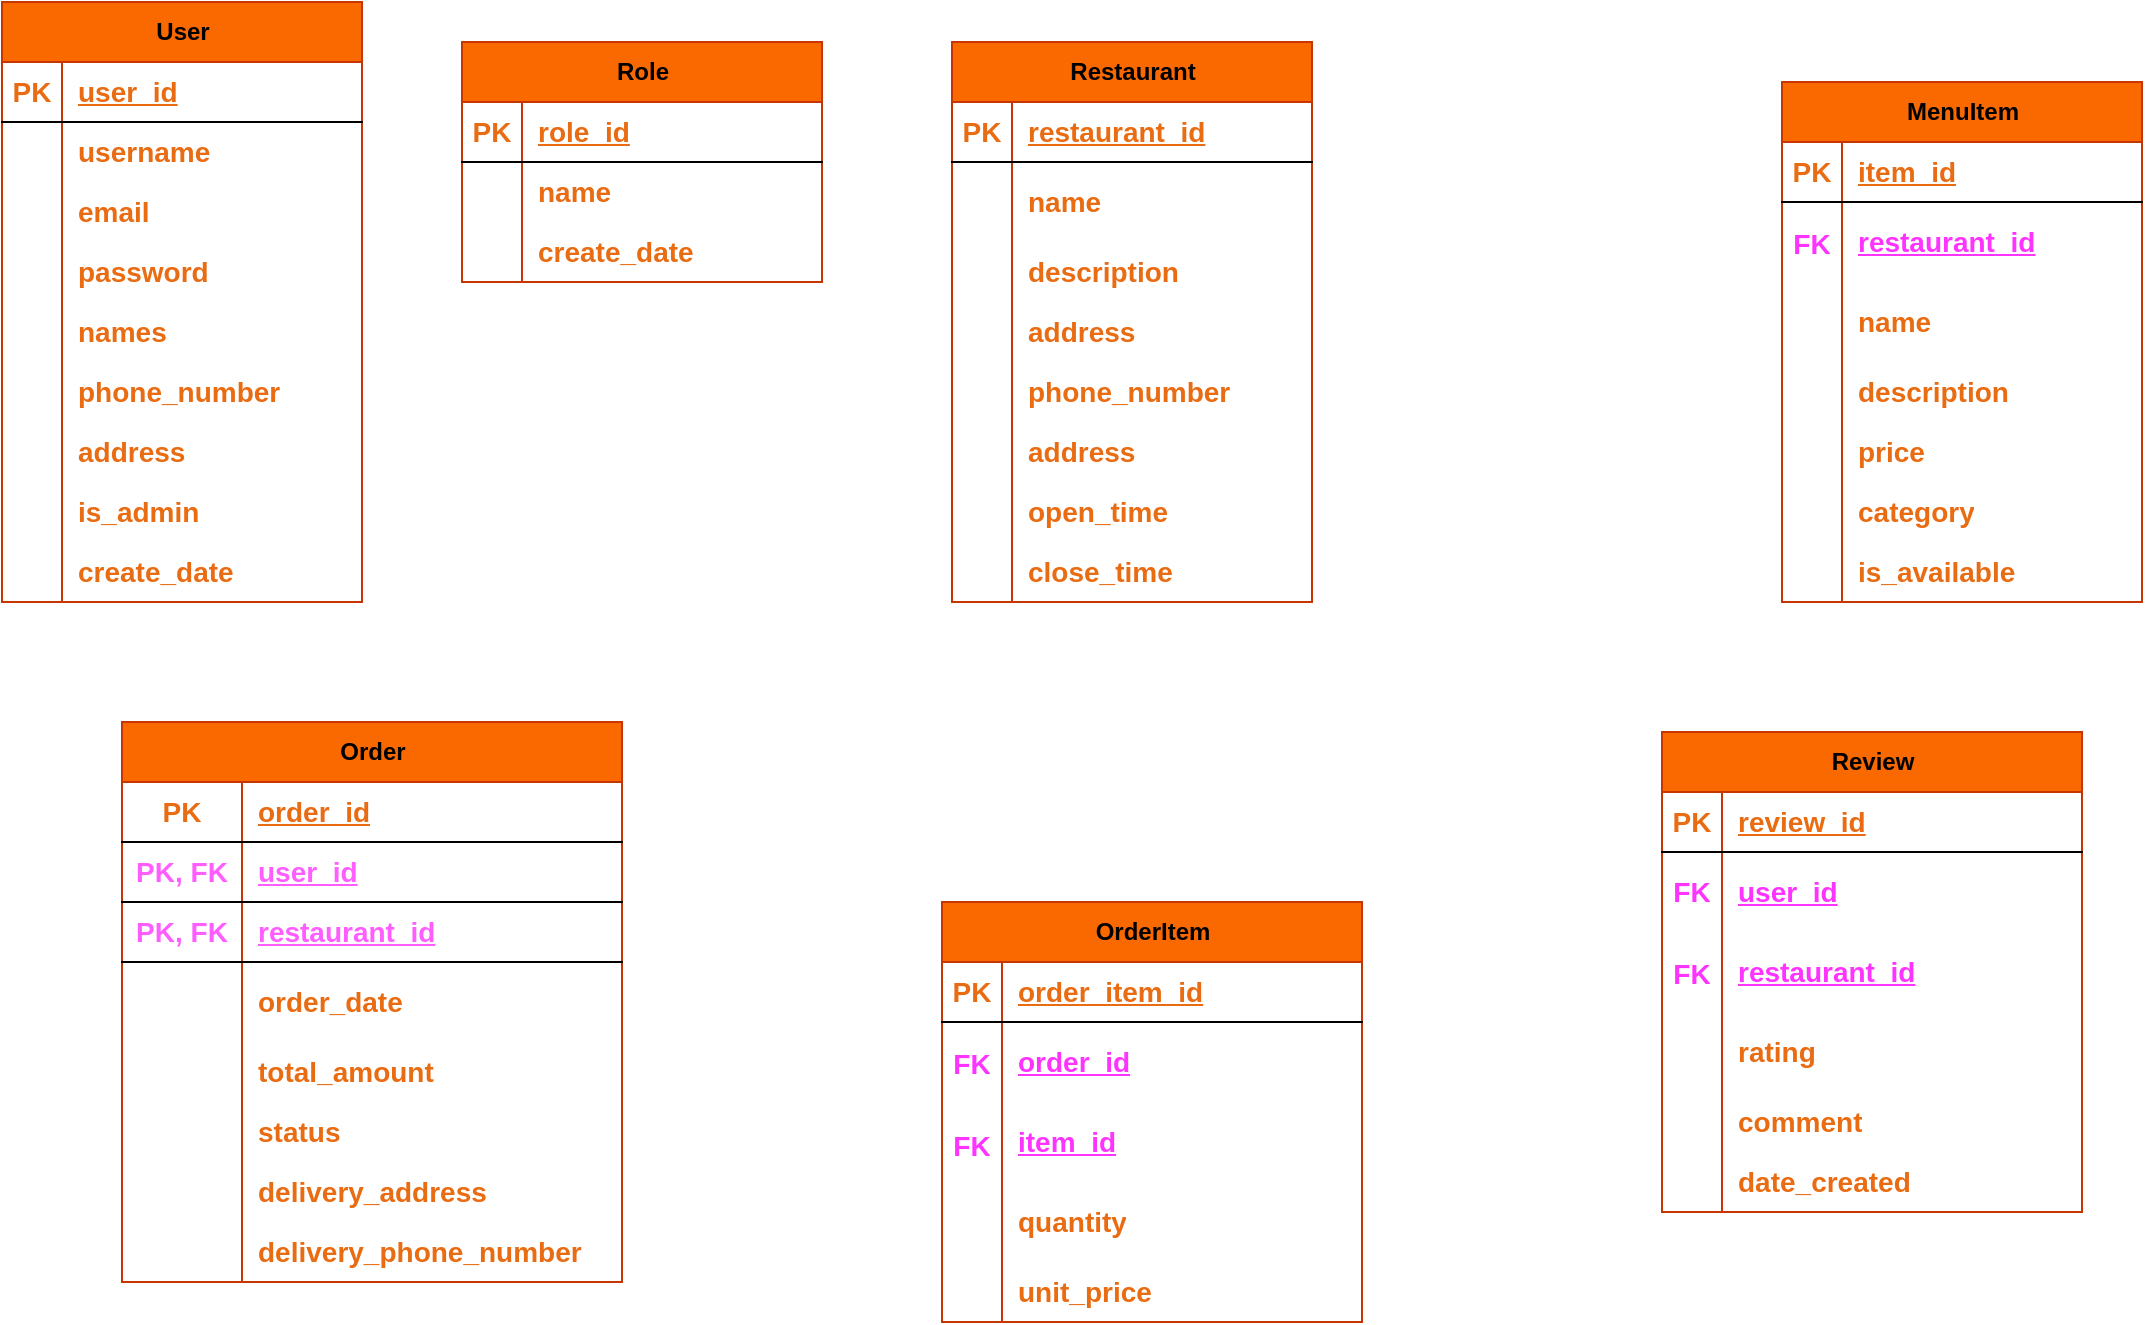 <mxfile version="24.2.3" type="github">
  <diagram name="Page-1" id="444TVeX7aOI_vazG1xCr">
    <mxGraphModel dx="1195" dy="615" grid="1" gridSize="10" guides="1" tooltips="1" connect="1" arrows="1" fold="1" page="1" pageScale="1" pageWidth="1169" pageHeight="827" math="0" shadow="0">
      <root>
        <mxCell id="0" />
        <mxCell id="1" parent="0" />
        <mxCell id="iY4X06cy9i-8JK4xwZam-1" value="User" style="shape=table;startSize=30;container=1;collapsible=1;childLayout=tableLayout;fixedRows=1;rowLines=0;fontStyle=1;align=center;resizeLast=1;html=1;fillColor=#fa6800;strokeColor=#C73500;fontColor=#000000;" vertex="1" parent="1">
          <mxGeometry x="10" y="30" width="180" height="300" as="geometry">
            <mxRectangle x="70" y="90" width="70" height="30" as="alternateBounds" />
          </mxGeometry>
        </mxCell>
        <mxCell id="iY4X06cy9i-8JK4xwZam-2" value="" style="shape=tableRow;horizontal=0;startSize=0;swimlaneHead=0;swimlaneBody=0;fillColor=none;collapsible=0;dropTarget=0;points=[[0,0.5],[1,0.5]];portConstraint=eastwest;top=0;left=0;right=0;bottom=1;" vertex="1" parent="iY4X06cy9i-8JK4xwZam-1">
          <mxGeometry y="30" width="180" height="30" as="geometry" />
        </mxCell>
        <mxCell id="iY4X06cy9i-8JK4xwZam-3" value="PK" style="shape=partialRectangle;connectable=0;fillColor=none;top=0;left=0;bottom=0;right=0;fontStyle=1;overflow=hidden;whiteSpace=wrap;html=1;fontColor=#e96b12;fontSize=14;" vertex="1" parent="iY4X06cy9i-8JK4xwZam-2">
          <mxGeometry width="30" height="30" as="geometry">
            <mxRectangle width="30" height="30" as="alternateBounds" />
          </mxGeometry>
        </mxCell>
        <mxCell id="iY4X06cy9i-8JK4xwZam-4" value="user_id" style="shape=partialRectangle;connectable=0;fillColor=none;top=0;left=0;bottom=0;right=0;align=left;spacingLeft=6;fontStyle=5;overflow=hidden;whiteSpace=wrap;html=1;fontColor=#e96b12;fontSize=14;" vertex="1" parent="iY4X06cy9i-8JK4xwZam-2">
          <mxGeometry x="30" width="150" height="30" as="geometry">
            <mxRectangle width="150" height="30" as="alternateBounds" />
          </mxGeometry>
        </mxCell>
        <mxCell id="iY4X06cy9i-8JK4xwZam-5" value="" style="shape=tableRow;horizontal=0;startSize=0;swimlaneHead=0;swimlaneBody=0;fillColor=none;collapsible=0;dropTarget=0;points=[[0,0.5],[1,0.5]];portConstraint=eastwest;top=0;left=0;right=0;bottom=0;" vertex="1" parent="iY4X06cy9i-8JK4xwZam-1">
          <mxGeometry y="60" width="180" height="30" as="geometry" />
        </mxCell>
        <mxCell id="iY4X06cy9i-8JK4xwZam-6" value="" style="shape=partialRectangle;connectable=0;fillColor=none;top=0;left=0;bottom=0;right=0;editable=1;overflow=hidden;whiteSpace=wrap;html=1;" vertex="1" parent="iY4X06cy9i-8JK4xwZam-5">
          <mxGeometry width="30" height="30" as="geometry">
            <mxRectangle width="30" height="30" as="alternateBounds" />
          </mxGeometry>
        </mxCell>
        <mxCell id="iY4X06cy9i-8JK4xwZam-7" value="username" style="shape=partialRectangle;connectable=0;fillColor=none;top=0;left=0;bottom=0;right=0;align=left;spacingLeft=6;overflow=hidden;whiteSpace=wrap;html=1;fontStyle=1;fontColor=#e96b12;fontSize=14;" vertex="1" parent="iY4X06cy9i-8JK4xwZam-5">
          <mxGeometry x="30" width="150" height="30" as="geometry">
            <mxRectangle width="150" height="30" as="alternateBounds" />
          </mxGeometry>
        </mxCell>
        <mxCell id="iY4X06cy9i-8JK4xwZam-8" value="" style="shape=tableRow;horizontal=0;startSize=0;swimlaneHead=0;swimlaneBody=0;fillColor=none;collapsible=0;dropTarget=0;points=[[0,0.5],[1,0.5]];portConstraint=eastwest;top=0;left=0;right=0;bottom=0;" vertex="1" parent="iY4X06cy9i-8JK4xwZam-1">
          <mxGeometry y="90" width="180" height="30" as="geometry" />
        </mxCell>
        <mxCell id="iY4X06cy9i-8JK4xwZam-9" value="" style="shape=partialRectangle;connectable=0;fillColor=none;top=0;left=0;bottom=0;right=0;editable=1;overflow=hidden;whiteSpace=wrap;html=1;" vertex="1" parent="iY4X06cy9i-8JK4xwZam-8">
          <mxGeometry width="30" height="30" as="geometry">
            <mxRectangle width="30" height="30" as="alternateBounds" />
          </mxGeometry>
        </mxCell>
        <mxCell id="iY4X06cy9i-8JK4xwZam-10" value="email" style="shape=partialRectangle;connectable=0;fillColor=none;top=0;left=0;bottom=0;right=0;align=left;spacingLeft=6;overflow=hidden;whiteSpace=wrap;html=1;fontStyle=1;fontColor=#e96b12;fontSize=14;" vertex="1" parent="iY4X06cy9i-8JK4xwZam-8">
          <mxGeometry x="30" width="150" height="30" as="geometry">
            <mxRectangle width="150" height="30" as="alternateBounds" />
          </mxGeometry>
        </mxCell>
        <mxCell id="iY4X06cy9i-8JK4xwZam-14" value="" style="shape=tableRow;horizontal=0;startSize=0;swimlaneHead=0;swimlaneBody=0;fillColor=none;collapsible=0;dropTarget=0;points=[[0,0.5],[1,0.5]];portConstraint=eastwest;top=0;left=0;right=0;bottom=0;" vertex="1" parent="iY4X06cy9i-8JK4xwZam-1">
          <mxGeometry y="120" width="180" height="30" as="geometry" />
        </mxCell>
        <mxCell id="iY4X06cy9i-8JK4xwZam-15" value="" style="shape=partialRectangle;connectable=0;fillColor=none;top=0;left=0;bottom=0;right=0;editable=1;overflow=hidden;whiteSpace=wrap;html=1;" vertex="1" parent="iY4X06cy9i-8JK4xwZam-14">
          <mxGeometry width="30" height="30" as="geometry">
            <mxRectangle width="30" height="30" as="alternateBounds" />
          </mxGeometry>
        </mxCell>
        <mxCell id="iY4X06cy9i-8JK4xwZam-16" value="password" style="shape=partialRectangle;connectable=0;fillColor=none;top=0;left=0;bottom=0;right=0;align=left;spacingLeft=6;overflow=hidden;whiteSpace=wrap;html=1;fontStyle=1;fontColor=#e96b12;fontSize=14;" vertex="1" parent="iY4X06cy9i-8JK4xwZam-14">
          <mxGeometry x="30" width="150" height="30" as="geometry">
            <mxRectangle width="150" height="30" as="alternateBounds" />
          </mxGeometry>
        </mxCell>
        <mxCell id="iY4X06cy9i-8JK4xwZam-17" value="" style="shape=tableRow;horizontal=0;startSize=0;swimlaneHead=0;swimlaneBody=0;fillColor=none;collapsible=0;dropTarget=0;points=[[0,0.5],[1,0.5]];portConstraint=eastwest;top=0;left=0;right=0;bottom=0;" vertex="1" parent="iY4X06cy9i-8JK4xwZam-1">
          <mxGeometry y="150" width="180" height="30" as="geometry" />
        </mxCell>
        <mxCell id="iY4X06cy9i-8JK4xwZam-18" value="" style="shape=partialRectangle;connectable=0;fillColor=none;top=0;left=0;bottom=0;right=0;editable=1;overflow=hidden;whiteSpace=wrap;html=1;" vertex="1" parent="iY4X06cy9i-8JK4xwZam-17">
          <mxGeometry width="30" height="30" as="geometry">
            <mxRectangle width="30" height="30" as="alternateBounds" />
          </mxGeometry>
        </mxCell>
        <mxCell id="iY4X06cy9i-8JK4xwZam-19" value="names" style="shape=partialRectangle;connectable=0;fillColor=none;top=0;left=0;bottom=0;right=0;align=left;spacingLeft=6;overflow=hidden;whiteSpace=wrap;html=1;fontStyle=1;fontColor=#e96b12;fontSize=14;" vertex="1" parent="iY4X06cy9i-8JK4xwZam-17">
          <mxGeometry x="30" width="150" height="30" as="geometry">
            <mxRectangle width="150" height="30" as="alternateBounds" />
          </mxGeometry>
        </mxCell>
        <mxCell id="iY4X06cy9i-8JK4xwZam-20" value="" style="shape=tableRow;horizontal=0;startSize=0;swimlaneHead=0;swimlaneBody=0;fillColor=none;collapsible=0;dropTarget=0;points=[[0,0.5],[1,0.5]];portConstraint=eastwest;top=0;left=0;right=0;bottom=0;" vertex="1" parent="iY4X06cy9i-8JK4xwZam-1">
          <mxGeometry y="180" width="180" height="30" as="geometry" />
        </mxCell>
        <mxCell id="iY4X06cy9i-8JK4xwZam-21" value="" style="shape=partialRectangle;connectable=0;fillColor=none;top=0;left=0;bottom=0;right=0;editable=1;overflow=hidden;whiteSpace=wrap;html=1;" vertex="1" parent="iY4X06cy9i-8JK4xwZam-20">
          <mxGeometry width="30" height="30" as="geometry">
            <mxRectangle width="30" height="30" as="alternateBounds" />
          </mxGeometry>
        </mxCell>
        <mxCell id="iY4X06cy9i-8JK4xwZam-22" value="phone_number" style="shape=partialRectangle;connectable=0;fillColor=none;top=0;left=0;bottom=0;right=0;align=left;spacingLeft=6;overflow=hidden;whiteSpace=wrap;html=1;fontStyle=1;fontColor=#e96b12;fontSize=14;" vertex="1" parent="iY4X06cy9i-8JK4xwZam-20">
          <mxGeometry x="30" width="150" height="30" as="geometry">
            <mxRectangle width="150" height="30" as="alternateBounds" />
          </mxGeometry>
        </mxCell>
        <mxCell id="iY4X06cy9i-8JK4xwZam-11" value="" style="shape=tableRow;horizontal=0;startSize=0;swimlaneHead=0;swimlaneBody=0;fillColor=none;collapsible=0;dropTarget=0;points=[[0,0.5],[1,0.5]];portConstraint=eastwest;top=0;left=0;right=0;bottom=0;" vertex="1" parent="iY4X06cy9i-8JK4xwZam-1">
          <mxGeometry y="210" width="180" height="30" as="geometry" />
        </mxCell>
        <mxCell id="iY4X06cy9i-8JK4xwZam-12" value="" style="shape=partialRectangle;connectable=0;fillColor=none;top=0;left=0;bottom=0;right=0;editable=1;overflow=hidden;whiteSpace=wrap;html=1;" vertex="1" parent="iY4X06cy9i-8JK4xwZam-11">
          <mxGeometry width="30" height="30" as="geometry">
            <mxRectangle width="30" height="30" as="alternateBounds" />
          </mxGeometry>
        </mxCell>
        <mxCell id="iY4X06cy9i-8JK4xwZam-13" value="address" style="shape=partialRectangle;connectable=0;fillColor=none;top=0;left=0;bottom=0;right=0;align=left;spacingLeft=6;overflow=hidden;whiteSpace=wrap;html=1;fontStyle=1;fontColor=#e96b12;fontSize=14;" vertex="1" parent="iY4X06cy9i-8JK4xwZam-11">
          <mxGeometry x="30" width="150" height="30" as="geometry">
            <mxRectangle width="150" height="30" as="alternateBounds" />
          </mxGeometry>
        </mxCell>
        <mxCell id="iY4X06cy9i-8JK4xwZam-23" value="" style="shape=tableRow;horizontal=0;startSize=0;swimlaneHead=0;swimlaneBody=0;fillColor=none;collapsible=0;dropTarget=0;points=[[0,0.5],[1,0.5]];portConstraint=eastwest;top=0;left=0;right=0;bottom=0;" vertex="1" parent="iY4X06cy9i-8JK4xwZam-1">
          <mxGeometry y="240" width="180" height="30" as="geometry" />
        </mxCell>
        <mxCell id="iY4X06cy9i-8JK4xwZam-24" value="" style="shape=partialRectangle;connectable=0;fillColor=none;top=0;left=0;bottom=0;right=0;editable=1;overflow=hidden;whiteSpace=wrap;html=1;" vertex="1" parent="iY4X06cy9i-8JK4xwZam-23">
          <mxGeometry width="30" height="30" as="geometry">
            <mxRectangle width="30" height="30" as="alternateBounds" />
          </mxGeometry>
        </mxCell>
        <mxCell id="iY4X06cy9i-8JK4xwZam-25" value="is_admin" style="shape=partialRectangle;connectable=0;fillColor=none;top=0;left=0;bottom=0;right=0;align=left;spacingLeft=6;overflow=hidden;whiteSpace=wrap;html=1;fontStyle=1;fontColor=#e96b12;fontSize=14;" vertex="1" parent="iY4X06cy9i-8JK4xwZam-23">
          <mxGeometry x="30" width="150" height="30" as="geometry">
            <mxRectangle width="150" height="30" as="alternateBounds" />
          </mxGeometry>
        </mxCell>
        <mxCell id="iY4X06cy9i-8JK4xwZam-191" value="" style="shape=tableRow;horizontal=0;startSize=0;swimlaneHead=0;swimlaneBody=0;fillColor=none;collapsible=0;dropTarget=0;points=[[0,0.5],[1,0.5]];portConstraint=eastwest;top=0;left=0;right=0;bottom=0;" vertex="1" parent="iY4X06cy9i-8JK4xwZam-1">
          <mxGeometry y="270" width="180" height="30" as="geometry" />
        </mxCell>
        <mxCell id="iY4X06cy9i-8JK4xwZam-192" value="" style="shape=partialRectangle;connectable=0;fillColor=none;top=0;left=0;bottom=0;right=0;editable=1;overflow=hidden;whiteSpace=wrap;html=1;" vertex="1" parent="iY4X06cy9i-8JK4xwZam-191">
          <mxGeometry width="30" height="30" as="geometry">
            <mxRectangle width="30" height="30" as="alternateBounds" />
          </mxGeometry>
        </mxCell>
        <mxCell id="iY4X06cy9i-8JK4xwZam-193" value="create_date" style="shape=partialRectangle;connectable=0;fillColor=none;top=0;left=0;bottom=0;right=0;align=left;spacingLeft=6;overflow=hidden;whiteSpace=wrap;html=1;fontStyle=1;fontColor=#e96b12;fontSize=14;" vertex="1" parent="iY4X06cy9i-8JK4xwZam-191">
          <mxGeometry x="30" width="150" height="30" as="geometry">
            <mxRectangle width="150" height="30" as="alternateBounds" />
          </mxGeometry>
        </mxCell>
        <mxCell id="iY4X06cy9i-8JK4xwZam-26" value="Restaurant" style="shape=table;startSize=30;container=1;collapsible=1;childLayout=tableLayout;fixedRows=1;rowLines=0;fontStyle=1;align=center;resizeLast=1;html=1;fillColor=#fa6800;strokeColor=#C73500;fontColor=#000000;" vertex="1" parent="1">
          <mxGeometry x="485" y="50" width="180" height="280" as="geometry">
            <mxRectangle x="70" y="90" width="70" height="30" as="alternateBounds" />
          </mxGeometry>
        </mxCell>
        <mxCell id="iY4X06cy9i-8JK4xwZam-27" value="" style="shape=tableRow;horizontal=0;startSize=0;swimlaneHead=0;swimlaneBody=0;fillColor=none;collapsible=0;dropTarget=0;points=[[0,0.5],[1,0.5]];portConstraint=eastwest;top=0;left=0;right=0;bottom=1;" vertex="1" parent="iY4X06cy9i-8JK4xwZam-26">
          <mxGeometry y="30" width="180" height="30" as="geometry" />
        </mxCell>
        <mxCell id="iY4X06cy9i-8JK4xwZam-28" value="PK" style="shape=partialRectangle;connectable=0;fillColor=none;top=0;left=0;bottom=0;right=0;fontStyle=1;overflow=hidden;whiteSpace=wrap;html=1;fontColor=#e96b12;fontSize=14;" vertex="1" parent="iY4X06cy9i-8JK4xwZam-27">
          <mxGeometry width="30" height="30" as="geometry">
            <mxRectangle width="30" height="30" as="alternateBounds" />
          </mxGeometry>
        </mxCell>
        <mxCell id="iY4X06cy9i-8JK4xwZam-29" value="restaurant_id" style="shape=partialRectangle;connectable=0;fillColor=none;top=0;left=0;bottom=0;right=0;align=left;spacingLeft=6;fontStyle=5;overflow=hidden;whiteSpace=wrap;html=1;fontColor=#e96b12;fontSize=14;" vertex="1" parent="iY4X06cy9i-8JK4xwZam-27">
          <mxGeometry x="30" width="150" height="30" as="geometry">
            <mxRectangle width="150" height="30" as="alternateBounds" />
          </mxGeometry>
        </mxCell>
        <mxCell id="iY4X06cy9i-8JK4xwZam-30" value="" style="shape=tableRow;horizontal=0;startSize=0;swimlaneHead=0;swimlaneBody=0;fillColor=none;collapsible=0;dropTarget=0;points=[[0,0.5],[1,0.5]];portConstraint=eastwest;top=0;left=0;right=0;bottom=0;" vertex="1" parent="iY4X06cy9i-8JK4xwZam-26">
          <mxGeometry y="60" width="180" height="40" as="geometry" />
        </mxCell>
        <mxCell id="iY4X06cy9i-8JK4xwZam-31" value="" style="shape=partialRectangle;connectable=0;fillColor=none;top=0;left=0;bottom=0;right=0;editable=1;overflow=hidden;whiteSpace=wrap;html=1;" vertex="1" parent="iY4X06cy9i-8JK4xwZam-30">
          <mxGeometry width="30" height="40" as="geometry">
            <mxRectangle width="30" height="40" as="alternateBounds" />
          </mxGeometry>
        </mxCell>
        <mxCell id="iY4X06cy9i-8JK4xwZam-32" value="name" style="shape=partialRectangle;connectable=0;fillColor=none;top=0;left=0;bottom=0;right=0;align=left;spacingLeft=6;overflow=hidden;whiteSpace=wrap;html=1;fontStyle=1;fontColor=#e96b12;fontSize=14;" vertex="1" parent="iY4X06cy9i-8JK4xwZam-30">
          <mxGeometry x="30" width="150" height="40" as="geometry">
            <mxRectangle width="150" height="40" as="alternateBounds" />
          </mxGeometry>
        </mxCell>
        <mxCell id="iY4X06cy9i-8JK4xwZam-33" value="" style="shape=tableRow;horizontal=0;startSize=0;swimlaneHead=0;swimlaneBody=0;fillColor=none;collapsible=0;dropTarget=0;points=[[0,0.5],[1,0.5]];portConstraint=eastwest;top=0;left=0;right=0;bottom=0;" vertex="1" parent="iY4X06cy9i-8JK4xwZam-26">
          <mxGeometry y="100" width="180" height="30" as="geometry" />
        </mxCell>
        <mxCell id="iY4X06cy9i-8JK4xwZam-34" value="" style="shape=partialRectangle;connectable=0;fillColor=none;top=0;left=0;bottom=0;right=0;editable=1;overflow=hidden;whiteSpace=wrap;html=1;" vertex="1" parent="iY4X06cy9i-8JK4xwZam-33">
          <mxGeometry width="30" height="30" as="geometry">
            <mxRectangle width="30" height="30" as="alternateBounds" />
          </mxGeometry>
        </mxCell>
        <mxCell id="iY4X06cy9i-8JK4xwZam-35" value="description" style="shape=partialRectangle;connectable=0;fillColor=none;top=0;left=0;bottom=0;right=0;align=left;spacingLeft=6;overflow=hidden;whiteSpace=wrap;html=1;fontStyle=1;fontColor=#e96b12;fontSize=14;" vertex="1" parent="iY4X06cy9i-8JK4xwZam-33">
          <mxGeometry x="30" width="150" height="30" as="geometry">
            <mxRectangle width="150" height="30" as="alternateBounds" />
          </mxGeometry>
        </mxCell>
        <mxCell id="iY4X06cy9i-8JK4xwZam-36" value="" style="shape=tableRow;horizontal=0;startSize=0;swimlaneHead=0;swimlaneBody=0;fillColor=none;collapsible=0;dropTarget=0;points=[[0,0.5],[1,0.5]];portConstraint=eastwest;top=0;left=0;right=0;bottom=0;" vertex="1" parent="iY4X06cy9i-8JK4xwZam-26">
          <mxGeometry y="130" width="180" height="30" as="geometry" />
        </mxCell>
        <mxCell id="iY4X06cy9i-8JK4xwZam-37" value="" style="shape=partialRectangle;connectable=0;fillColor=none;top=0;left=0;bottom=0;right=0;editable=1;overflow=hidden;whiteSpace=wrap;html=1;" vertex="1" parent="iY4X06cy9i-8JK4xwZam-36">
          <mxGeometry width="30" height="30" as="geometry">
            <mxRectangle width="30" height="30" as="alternateBounds" />
          </mxGeometry>
        </mxCell>
        <mxCell id="iY4X06cy9i-8JK4xwZam-38" value="address" style="shape=partialRectangle;connectable=0;fillColor=none;top=0;left=0;bottom=0;right=0;align=left;spacingLeft=6;overflow=hidden;whiteSpace=wrap;html=1;fontStyle=1;fontColor=#e96b12;fontSize=14;" vertex="1" parent="iY4X06cy9i-8JK4xwZam-36">
          <mxGeometry x="30" width="150" height="30" as="geometry">
            <mxRectangle width="150" height="30" as="alternateBounds" />
          </mxGeometry>
        </mxCell>
        <mxCell id="iY4X06cy9i-8JK4xwZam-42" value="" style="shape=tableRow;horizontal=0;startSize=0;swimlaneHead=0;swimlaneBody=0;fillColor=none;collapsible=0;dropTarget=0;points=[[0,0.5],[1,0.5]];portConstraint=eastwest;top=0;left=0;right=0;bottom=0;" vertex="1" parent="iY4X06cy9i-8JK4xwZam-26">
          <mxGeometry y="160" width="180" height="30" as="geometry" />
        </mxCell>
        <mxCell id="iY4X06cy9i-8JK4xwZam-43" value="" style="shape=partialRectangle;connectable=0;fillColor=none;top=0;left=0;bottom=0;right=0;editable=1;overflow=hidden;whiteSpace=wrap;html=1;" vertex="1" parent="iY4X06cy9i-8JK4xwZam-42">
          <mxGeometry width="30" height="30" as="geometry">
            <mxRectangle width="30" height="30" as="alternateBounds" />
          </mxGeometry>
        </mxCell>
        <mxCell id="iY4X06cy9i-8JK4xwZam-44" value="phone_number" style="shape=partialRectangle;connectable=0;fillColor=none;top=0;left=0;bottom=0;right=0;align=left;spacingLeft=6;overflow=hidden;whiteSpace=wrap;html=1;fontStyle=1;fontColor=#e96b12;fontSize=14;" vertex="1" parent="iY4X06cy9i-8JK4xwZam-42">
          <mxGeometry x="30" width="150" height="30" as="geometry">
            <mxRectangle width="150" height="30" as="alternateBounds" />
          </mxGeometry>
        </mxCell>
        <mxCell id="iY4X06cy9i-8JK4xwZam-45" value="" style="shape=tableRow;horizontal=0;startSize=0;swimlaneHead=0;swimlaneBody=0;fillColor=none;collapsible=0;dropTarget=0;points=[[0,0.5],[1,0.5]];portConstraint=eastwest;top=0;left=0;right=0;bottom=0;" vertex="1" parent="iY4X06cy9i-8JK4xwZam-26">
          <mxGeometry y="190" width="180" height="30" as="geometry" />
        </mxCell>
        <mxCell id="iY4X06cy9i-8JK4xwZam-46" value="" style="shape=partialRectangle;connectable=0;fillColor=none;top=0;left=0;bottom=0;right=0;editable=1;overflow=hidden;whiteSpace=wrap;html=1;" vertex="1" parent="iY4X06cy9i-8JK4xwZam-45">
          <mxGeometry width="30" height="30" as="geometry">
            <mxRectangle width="30" height="30" as="alternateBounds" />
          </mxGeometry>
        </mxCell>
        <mxCell id="iY4X06cy9i-8JK4xwZam-47" value="address" style="shape=partialRectangle;connectable=0;fillColor=none;top=0;left=0;bottom=0;right=0;align=left;spacingLeft=6;overflow=hidden;whiteSpace=wrap;html=1;fontStyle=1;fontColor=#e96b12;fontSize=14;" vertex="1" parent="iY4X06cy9i-8JK4xwZam-45">
          <mxGeometry x="30" width="150" height="30" as="geometry">
            <mxRectangle width="150" height="30" as="alternateBounds" />
          </mxGeometry>
        </mxCell>
        <mxCell id="iY4X06cy9i-8JK4xwZam-48" value="" style="shape=tableRow;horizontal=0;startSize=0;swimlaneHead=0;swimlaneBody=0;fillColor=none;collapsible=0;dropTarget=0;points=[[0,0.5],[1,0.5]];portConstraint=eastwest;top=0;left=0;right=0;bottom=0;" vertex="1" parent="iY4X06cy9i-8JK4xwZam-26">
          <mxGeometry y="220" width="180" height="30" as="geometry" />
        </mxCell>
        <mxCell id="iY4X06cy9i-8JK4xwZam-49" value="" style="shape=partialRectangle;connectable=0;fillColor=none;top=0;left=0;bottom=0;right=0;editable=1;overflow=hidden;whiteSpace=wrap;html=1;" vertex="1" parent="iY4X06cy9i-8JK4xwZam-48">
          <mxGeometry width="30" height="30" as="geometry">
            <mxRectangle width="30" height="30" as="alternateBounds" />
          </mxGeometry>
        </mxCell>
        <mxCell id="iY4X06cy9i-8JK4xwZam-50" value="open_time" style="shape=partialRectangle;connectable=0;fillColor=none;top=0;left=0;bottom=0;right=0;align=left;spacingLeft=6;overflow=hidden;whiteSpace=wrap;html=1;fontStyle=1;fontColor=#e96b12;fontSize=14;" vertex="1" parent="iY4X06cy9i-8JK4xwZam-48">
          <mxGeometry x="30" width="150" height="30" as="geometry">
            <mxRectangle width="150" height="30" as="alternateBounds" />
          </mxGeometry>
        </mxCell>
        <mxCell id="iY4X06cy9i-8JK4xwZam-51" value="" style="shape=tableRow;horizontal=0;startSize=0;swimlaneHead=0;swimlaneBody=0;fillColor=none;collapsible=0;dropTarget=0;points=[[0,0.5],[1,0.5]];portConstraint=eastwest;top=0;left=0;right=0;bottom=0;" vertex="1" parent="iY4X06cy9i-8JK4xwZam-26">
          <mxGeometry y="250" width="180" height="30" as="geometry" />
        </mxCell>
        <mxCell id="iY4X06cy9i-8JK4xwZam-52" value="" style="shape=partialRectangle;connectable=0;fillColor=none;top=0;left=0;bottom=0;right=0;editable=1;overflow=hidden;whiteSpace=wrap;html=1;" vertex="1" parent="iY4X06cy9i-8JK4xwZam-51">
          <mxGeometry width="30" height="30" as="geometry">
            <mxRectangle width="30" height="30" as="alternateBounds" />
          </mxGeometry>
        </mxCell>
        <mxCell id="iY4X06cy9i-8JK4xwZam-53" value="close_time" style="shape=partialRectangle;connectable=0;fillColor=none;top=0;left=0;bottom=0;right=0;align=left;spacingLeft=6;overflow=hidden;whiteSpace=wrap;html=1;fontStyle=1;fontColor=#e96b12;fontSize=14;" vertex="1" parent="iY4X06cy9i-8JK4xwZam-51">
          <mxGeometry x="30" width="150" height="30" as="geometry">
            <mxRectangle width="150" height="30" as="alternateBounds" />
          </mxGeometry>
        </mxCell>
        <mxCell id="iY4X06cy9i-8JK4xwZam-143" value="" style="group" vertex="1" connectable="0" parent="1">
          <mxGeometry x="900" y="70" width="180" height="260" as="geometry" />
        </mxCell>
        <mxCell id="iY4X06cy9i-8JK4xwZam-54" value="MenuItem" style="shape=table;startSize=30;container=1;collapsible=1;childLayout=tableLayout;fixedRows=1;rowLines=0;fontStyle=1;align=center;resizeLast=1;html=1;fillColor=#fa6800;strokeColor=#C73500;fontColor=#000000;" vertex="1" parent="iY4X06cy9i-8JK4xwZam-143">
          <mxGeometry width="180" height="260" as="geometry">
            <mxRectangle x="70" y="90" width="70" height="30" as="alternateBounds" />
          </mxGeometry>
        </mxCell>
        <mxCell id="iY4X06cy9i-8JK4xwZam-55" value="" style="shape=tableRow;horizontal=0;startSize=0;swimlaneHead=0;swimlaneBody=0;fillColor=none;collapsible=0;dropTarget=0;points=[[0,0.5],[1,0.5]];portConstraint=eastwest;top=0;left=0;right=0;bottom=1;" vertex="1" parent="iY4X06cy9i-8JK4xwZam-54">
          <mxGeometry y="30" width="180" height="30" as="geometry" />
        </mxCell>
        <mxCell id="iY4X06cy9i-8JK4xwZam-56" value="PK" style="shape=partialRectangle;connectable=0;fillColor=none;top=0;left=0;bottom=0;right=0;fontStyle=1;overflow=hidden;whiteSpace=wrap;html=1;fontSize=14;fontColor=#e96b12;" vertex="1" parent="iY4X06cy9i-8JK4xwZam-55">
          <mxGeometry width="30" height="30" as="geometry">
            <mxRectangle width="30" height="30" as="alternateBounds" />
          </mxGeometry>
        </mxCell>
        <mxCell id="iY4X06cy9i-8JK4xwZam-57" value="item_id" style="shape=partialRectangle;connectable=0;fillColor=none;top=0;left=0;bottom=0;right=0;align=left;spacingLeft=6;fontStyle=5;overflow=hidden;whiteSpace=wrap;html=1;fontSize=14;fontColor=#e96b12;" vertex="1" parent="iY4X06cy9i-8JK4xwZam-55">
          <mxGeometry x="30" width="150" height="30" as="geometry">
            <mxRectangle width="150" height="30" as="alternateBounds" />
          </mxGeometry>
        </mxCell>
        <mxCell id="iY4X06cy9i-8JK4xwZam-79" value="" style="shape=tableRow;horizontal=0;startSize=0;swimlaneHead=0;swimlaneBody=0;fillColor=none;collapsible=0;dropTarget=0;points=[[0,0.5],[1,0.5]];portConstraint=eastwest;top=0;left=0;right=0;bottom=0;" vertex="1" parent="iY4X06cy9i-8JK4xwZam-54">
          <mxGeometry y="60" width="180" height="40" as="geometry" />
        </mxCell>
        <mxCell id="iY4X06cy9i-8JK4xwZam-80" value="" style="shape=partialRectangle;connectable=0;fillColor=none;top=0;left=0;bottom=0;right=0;editable=1;overflow=hidden;whiteSpace=wrap;html=1;" vertex="1" parent="iY4X06cy9i-8JK4xwZam-79">
          <mxGeometry width="30" height="40" as="geometry">
            <mxRectangle width="30" height="40" as="alternateBounds" />
          </mxGeometry>
        </mxCell>
        <mxCell id="iY4X06cy9i-8JK4xwZam-81" value="&lt;span style=&quot;text-decoration-line: underline; font-size: 14px;&quot;&gt;restaurant_id&lt;/span&gt;" style="shape=partialRectangle;connectable=0;fillColor=none;top=0;left=0;bottom=0;right=0;align=left;spacingLeft=6;overflow=hidden;whiteSpace=wrap;html=1;fontStyle=1;fontSize=14;fontColor=#FF33FF;" vertex="1" parent="iY4X06cy9i-8JK4xwZam-79">
          <mxGeometry x="30" width="150" height="40" as="geometry">
            <mxRectangle width="150" height="40" as="alternateBounds" />
          </mxGeometry>
        </mxCell>
        <mxCell id="iY4X06cy9i-8JK4xwZam-58" value="" style="shape=tableRow;horizontal=0;startSize=0;swimlaneHead=0;swimlaneBody=0;fillColor=none;collapsible=0;dropTarget=0;points=[[0,0.5],[1,0.5]];portConstraint=eastwest;top=0;left=0;right=0;bottom=0;" vertex="1" parent="iY4X06cy9i-8JK4xwZam-54">
          <mxGeometry y="100" width="180" height="40" as="geometry" />
        </mxCell>
        <mxCell id="iY4X06cy9i-8JK4xwZam-59" value="" style="shape=partialRectangle;connectable=0;fillColor=none;top=0;left=0;bottom=0;right=0;editable=1;overflow=hidden;whiteSpace=wrap;html=1;" vertex="1" parent="iY4X06cy9i-8JK4xwZam-58">
          <mxGeometry width="30" height="40" as="geometry">
            <mxRectangle width="30" height="40" as="alternateBounds" />
          </mxGeometry>
        </mxCell>
        <mxCell id="iY4X06cy9i-8JK4xwZam-60" value="name" style="shape=partialRectangle;connectable=0;fillColor=none;top=0;left=0;bottom=0;right=0;align=left;spacingLeft=6;overflow=hidden;whiteSpace=wrap;html=1;fontStyle=1;fontSize=14;fontColor=#e96b12;" vertex="1" parent="iY4X06cy9i-8JK4xwZam-58">
          <mxGeometry x="30" width="150" height="40" as="geometry">
            <mxRectangle width="150" height="40" as="alternateBounds" />
          </mxGeometry>
        </mxCell>
        <mxCell id="iY4X06cy9i-8JK4xwZam-61" value="" style="shape=tableRow;horizontal=0;startSize=0;swimlaneHead=0;swimlaneBody=0;fillColor=none;collapsible=0;dropTarget=0;points=[[0,0.5],[1,0.5]];portConstraint=eastwest;top=0;left=0;right=0;bottom=0;" vertex="1" parent="iY4X06cy9i-8JK4xwZam-54">
          <mxGeometry y="140" width="180" height="30" as="geometry" />
        </mxCell>
        <mxCell id="iY4X06cy9i-8JK4xwZam-62" value="" style="shape=partialRectangle;connectable=0;fillColor=none;top=0;left=0;bottom=0;right=0;editable=1;overflow=hidden;whiteSpace=wrap;html=1;" vertex="1" parent="iY4X06cy9i-8JK4xwZam-61">
          <mxGeometry width="30" height="30" as="geometry">
            <mxRectangle width="30" height="30" as="alternateBounds" />
          </mxGeometry>
        </mxCell>
        <mxCell id="iY4X06cy9i-8JK4xwZam-63" value="description" style="shape=partialRectangle;connectable=0;fillColor=none;top=0;left=0;bottom=0;right=0;align=left;spacingLeft=6;overflow=hidden;whiteSpace=wrap;html=1;fontStyle=1;fontSize=14;fontColor=#e96b12;" vertex="1" parent="iY4X06cy9i-8JK4xwZam-61">
          <mxGeometry x="30" width="150" height="30" as="geometry">
            <mxRectangle width="150" height="30" as="alternateBounds" />
          </mxGeometry>
        </mxCell>
        <mxCell id="iY4X06cy9i-8JK4xwZam-64" value="" style="shape=tableRow;horizontal=0;startSize=0;swimlaneHead=0;swimlaneBody=0;fillColor=none;collapsible=0;dropTarget=0;points=[[0,0.5],[1,0.5]];portConstraint=eastwest;top=0;left=0;right=0;bottom=0;" vertex="1" parent="iY4X06cy9i-8JK4xwZam-54">
          <mxGeometry y="170" width="180" height="30" as="geometry" />
        </mxCell>
        <mxCell id="iY4X06cy9i-8JK4xwZam-65" value="" style="shape=partialRectangle;connectable=0;fillColor=none;top=0;left=0;bottom=0;right=0;editable=1;overflow=hidden;whiteSpace=wrap;html=1;" vertex="1" parent="iY4X06cy9i-8JK4xwZam-64">
          <mxGeometry width="30" height="30" as="geometry">
            <mxRectangle width="30" height="30" as="alternateBounds" />
          </mxGeometry>
        </mxCell>
        <mxCell id="iY4X06cy9i-8JK4xwZam-66" value="price" style="shape=partialRectangle;connectable=0;fillColor=none;top=0;left=0;bottom=0;right=0;align=left;spacingLeft=6;overflow=hidden;whiteSpace=wrap;html=1;fontStyle=1;fontSize=14;fontColor=#e96b12;" vertex="1" parent="iY4X06cy9i-8JK4xwZam-64">
          <mxGeometry x="30" width="150" height="30" as="geometry">
            <mxRectangle width="150" height="30" as="alternateBounds" />
          </mxGeometry>
        </mxCell>
        <mxCell id="iY4X06cy9i-8JK4xwZam-67" value="" style="shape=tableRow;horizontal=0;startSize=0;swimlaneHead=0;swimlaneBody=0;fillColor=none;collapsible=0;dropTarget=0;points=[[0,0.5],[1,0.5]];portConstraint=eastwest;top=0;left=0;right=0;bottom=0;" vertex="1" parent="iY4X06cy9i-8JK4xwZam-54">
          <mxGeometry y="200" width="180" height="30" as="geometry" />
        </mxCell>
        <mxCell id="iY4X06cy9i-8JK4xwZam-68" value="" style="shape=partialRectangle;connectable=0;fillColor=none;top=0;left=0;bottom=0;right=0;editable=1;overflow=hidden;whiteSpace=wrap;html=1;" vertex="1" parent="iY4X06cy9i-8JK4xwZam-67">
          <mxGeometry width="30" height="30" as="geometry">
            <mxRectangle width="30" height="30" as="alternateBounds" />
          </mxGeometry>
        </mxCell>
        <mxCell id="iY4X06cy9i-8JK4xwZam-69" value="category" style="shape=partialRectangle;connectable=0;fillColor=none;top=0;left=0;bottom=0;right=0;align=left;spacingLeft=6;overflow=hidden;whiteSpace=wrap;html=1;fontStyle=1;fontSize=14;fontColor=#e96b12;" vertex="1" parent="iY4X06cy9i-8JK4xwZam-67">
          <mxGeometry x="30" width="150" height="30" as="geometry">
            <mxRectangle width="150" height="30" as="alternateBounds" />
          </mxGeometry>
        </mxCell>
        <mxCell id="iY4X06cy9i-8JK4xwZam-70" value="" style="shape=tableRow;horizontal=0;startSize=0;swimlaneHead=0;swimlaneBody=0;fillColor=none;collapsible=0;dropTarget=0;points=[[0,0.5],[1,0.5]];portConstraint=eastwest;top=0;left=0;right=0;bottom=0;" vertex="1" parent="iY4X06cy9i-8JK4xwZam-54">
          <mxGeometry y="230" width="180" height="30" as="geometry" />
        </mxCell>
        <mxCell id="iY4X06cy9i-8JK4xwZam-71" value="" style="shape=partialRectangle;connectable=0;fillColor=none;top=0;left=0;bottom=0;right=0;editable=1;overflow=hidden;whiteSpace=wrap;html=1;" vertex="1" parent="iY4X06cy9i-8JK4xwZam-70">
          <mxGeometry width="30" height="30" as="geometry">
            <mxRectangle width="30" height="30" as="alternateBounds" />
          </mxGeometry>
        </mxCell>
        <mxCell id="iY4X06cy9i-8JK4xwZam-72" value="is_available" style="shape=partialRectangle;connectable=0;fillColor=none;top=0;left=0;bottom=0;right=0;align=left;spacingLeft=6;overflow=hidden;whiteSpace=wrap;html=1;fontStyle=1;fontSize=14;fontColor=#e96b12;" vertex="1" parent="iY4X06cy9i-8JK4xwZam-70">
          <mxGeometry x="30" width="150" height="30" as="geometry">
            <mxRectangle width="150" height="30" as="alternateBounds" />
          </mxGeometry>
        </mxCell>
        <mxCell id="iY4X06cy9i-8JK4xwZam-85" value="FK" style="shape=partialRectangle;connectable=0;fillColor=none;top=0;left=0;bottom=0;right=0;fontStyle=1;overflow=hidden;whiteSpace=wrap;html=1;fontSize=14;fontColor=#FF33FF;" vertex="1" parent="iY4X06cy9i-8JK4xwZam-143">
          <mxGeometry y="66" width="30" height="30" as="geometry">
            <mxRectangle width="30" height="30" as="alternateBounds" />
          </mxGeometry>
        </mxCell>
        <mxCell id="iY4X06cy9i-8JK4xwZam-144" value="" style="group" vertex="1" connectable="0" parent="1">
          <mxGeometry x="480" y="480" width="210" height="210" as="geometry" />
        </mxCell>
        <mxCell id="iY4X06cy9i-8JK4xwZam-116" value="OrderItem" style="shape=table;startSize=30;container=1;collapsible=1;childLayout=tableLayout;fixedRows=1;rowLines=0;fontStyle=1;align=center;resizeLast=1;html=1;fillColor=#fa6800;strokeColor=#C73500;fontColor=#000000;" vertex="1" parent="iY4X06cy9i-8JK4xwZam-144">
          <mxGeometry width="210" height="210" as="geometry">
            <mxRectangle x="70" y="90" width="70" height="30" as="alternateBounds" />
          </mxGeometry>
        </mxCell>
        <mxCell id="iY4X06cy9i-8JK4xwZam-117" value="" style="shape=tableRow;horizontal=0;startSize=0;swimlaneHead=0;swimlaneBody=0;fillColor=none;collapsible=0;dropTarget=0;points=[[0,0.5],[1,0.5]];portConstraint=eastwest;top=0;left=0;right=0;bottom=1;" vertex="1" parent="iY4X06cy9i-8JK4xwZam-116">
          <mxGeometry y="30" width="210" height="30" as="geometry" />
        </mxCell>
        <mxCell id="iY4X06cy9i-8JK4xwZam-118" value="PK" style="shape=partialRectangle;connectable=0;fillColor=none;top=0;left=0;bottom=0;right=0;fontStyle=1;overflow=hidden;whiteSpace=wrap;html=1;fontSize=14;fontColor=#e96b12;" vertex="1" parent="iY4X06cy9i-8JK4xwZam-117">
          <mxGeometry width="30" height="30" as="geometry">
            <mxRectangle width="30" height="30" as="alternateBounds" />
          </mxGeometry>
        </mxCell>
        <mxCell id="iY4X06cy9i-8JK4xwZam-119" value="order_item_id" style="shape=partialRectangle;connectable=0;fillColor=none;top=0;left=0;bottom=0;right=0;align=left;spacingLeft=6;fontStyle=5;overflow=hidden;whiteSpace=wrap;html=1;fontSize=14;fontColor=#e96b12;" vertex="1" parent="iY4X06cy9i-8JK4xwZam-117">
          <mxGeometry x="30" width="180" height="30" as="geometry">
            <mxRectangle width="180" height="30" as="alternateBounds" />
          </mxGeometry>
        </mxCell>
        <mxCell id="iY4X06cy9i-8JK4xwZam-120" value="" style="shape=tableRow;horizontal=0;startSize=0;swimlaneHead=0;swimlaneBody=0;fillColor=none;collapsible=0;dropTarget=0;points=[[0,0.5],[1,0.5]];portConstraint=eastwest;top=0;left=0;right=0;bottom=0;" vertex="1" parent="iY4X06cy9i-8JK4xwZam-116">
          <mxGeometry y="60" width="210" height="40" as="geometry" />
        </mxCell>
        <mxCell id="iY4X06cy9i-8JK4xwZam-121" value="" style="shape=partialRectangle;connectable=0;fillColor=none;top=0;left=0;bottom=0;right=0;editable=1;overflow=hidden;whiteSpace=wrap;html=1;" vertex="1" parent="iY4X06cy9i-8JK4xwZam-120">
          <mxGeometry width="30" height="40" as="geometry">
            <mxRectangle width="30" height="40" as="alternateBounds" />
          </mxGeometry>
        </mxCell>
        <mxCell id="iY4X06cy9i-8JK4xwZam-122" value="&lt;span style=&quot;text-decoration-line: underline; font-size: 14px;&quot;&gt;order_id&lt;/span&gt;" style="shape=partialRectangle;connectable=0;fillColor=none;top=0;left=0;bottom=0;right=0;align=left;spacingLeft=6;overflow=hidden;whiteSpace=wrap;html=1;fontStyle=1;fontSize=14;fontColor=#FF33FF;" vertex="1" parent="iY4X06cy9i-8JK4xwZam-120">
          <mxGeometry x="30" width="180" height="40" as="geometry">
            <mxRectangle width="180" height="40" as="alternateBounds" />
          </mxGeometry>
        </mxCell>
        <mxCell id="iY4X06cy9i-8JK4xwZam-123" value="" style="shape=tableRow;horizontal=0;startSize=0;swimlaneHead=0;swimlaneBody=0;fillColor=none;collapsible=0;dropTarget=0;points=[[0,0.5],[1,0.5]];portConstraint=eastwest;top=0;left=0;right=0;bottom=0;" vertex="1" parent="iY4X06cy9i-8JK4xwZam-116">
          <mxGeometry y="100" width="210" height="40" as="geometry" />
        </mxCell>
        <mxCell id="iY4X06cy9i-8JK4xwZam-124" value="" style="shape=partialRectangle;connectable=0;fillColor=none;top=0;left=0;bottom=0;right=0;editable=1;overflow=hidden;whiteSpace=wrap;html=1;" vertex="1" parent="iY4X06cy9i-8JK4xwZam-123">
          <mxGeometry width="30" height="40" as="geometry">
            <mxRectangle width="30" height="40" as="alternateBounds" />
          </mxGeometry>
        </mxCell>
        <mxCell id="iY4X06cy9i-8JK4xwZam-125" value="&lt;span style=&quot;text-decoration-line: underline; font-size: 14px;&quot;&gt;item_id&lt;/span&gt;" style="shape=partialRectangle;connectable=0;fillColor=none;top=0;left=0;bottom=0;right=0;align=left;spacingLeft=6;overflow=hidden;whiteSpace=wrap;html=1;fontStyle=1;fontSize=14;fontColor=#FF33FF;" vertex="1" parent="iY4X06cy9i-8JK4xwZam-123">
          <mxGeometry x="30" width="180" height="40" as="geometry">
            <mxRectangle width="180" height="40" as="alternateBounds" />
          </mxGeometry>
        </mxCell>
        <mxCell id="iY4X06cy9i-8JK4xwZam-126" value="" style="shape=tableRow;horizontal=0;startSize=0;swimlaneHead=0;swimlaneBody=0;fillColor=none;collapsible=0;dropTarget=0;points=[[0,0.5],[1,0.5]];portConstraint=eastwest;top=0;left=0;right=0;bottom=0;" vertex="1" parent="iY4X06cy9i-8JK4xwZam-116">
          <mxGeometry y="140" width="210" height="40" as="geometry" />
        </mxCell>
        <mxCell id="iY4X06cy9i-8JK4xwZam-127" value="" style="shape=partialRectangle;connectable=0;fillColor=none;top=0;left=0;bottom=0;right=0;editable=1;overflow=hidden;whiteSpace=wrap;html=1;" vertex="1" parent="iY4X06cy9i-8JK4xwZam-126">
          <mxGeometry width="30" height="40" as="geometry">
            <mxRectangle width="30" height="40" as="alternateBounds" />
          </mxGeometry>
        </mxCell>
        <mxCell id="iY4X06cy9i-8JK4xwZam-128" value="quantity" style="shape=partialRectangle;connectable=0;fillColor=none;top=0;left=0;bottom=0;right=0;align=left;spacingLeft=6;overflow=hidden;whiteSpace=wrap;html=1;fontStyle=1;fontSize=14;fontColor=#e96b12;" vertex="1" parent="iY4X06cy9i-8JK4xwZam-126">
          <mxGeometry x="30" width="180" height="40" as="geometry">
            <mxRectangle width="180" height="40" as="alternateBounds" />
          </mxGeometry>
        </mxCell>
        <mxCell id="iY4X06cy9i-8JK4xwZam-129" value="" style="shape=tableRow;horizontal=0;startSize=0;swimlaneHead=0;swimlaneBody=0;fillColor=none;collapsible=0;dropTarget=0;points=[[0,0.5],[1,0.5]];portConstraint=eastwest;top=0;left=0;right=0;bottom=0;" vertex="1" parent="iY4X06cy9i-8JK4xwZam-116">
          <mxGeometry y="180" width="210" height="30" as="geometry" />
        </mxCell>
        <mxCell id="iY4X06cy9i-8JK4xwZam-130" value="" style="shape=partialRectangle;connectable=0;fillColor=none;top=0;left=0;bottom=0;right=0;editable=1;overflow=hidden;whiteSpace=wrap;html=1;" vertex="1" parent="iY4X06cy9i-8JK4xwZam-129">
          <mxGeometry width="30" height="30" as="geometry">
            <mxRectangle width="30" height="30" as="alternateBounds" />
          </mxGeometry>
        </mxCell>
        <mxCell id="iY4X06cy9i-8JK4xwZam-131" value="unit_price" style="shape=partialRectangle;connectable=0;fillColor=none;top=0;left=0;bottom=0;right=0;align=left;spacingLeft=6;overflow=hidden;whiteSpace=wrap;html=1;fontStyle=1;fontSize=14;fontColor=#e96b12;" vertex="1" parent="iY4X06cy9i-8JK4xwZam-129">
          <mxGeometry x="30" width="180" height="30" as="geometry">
            <mxRectangle width="180" height="30" as="alternateBounds" />
          </mxGeometry>
        </mxCell>
        <mxCell id="iY4X06cy9i-8JK4xwZam-141" value="FK" style="shape=partialRectangle;connectable=0;fillColor=none;top=0;left=0;bottom=0;right=0;fontStyle=1;overflow=hidden;whiteSpace=wrap;html=1;fontSize=14;fontColor=#FF33FF;" vertex="1" parent="iY4X06cy9i-8JK4xwZam-144">
          <mxGeometry y="66" width="30" height="30" as="geometry">
            <mxRectangle width="30" height="30" as="alternateBounds" />
          </mxGeometry>
        </mxCell>
        <mxCell id="iY4X06cy9i-8JK4xwZam-142" value="FK" style="shape=partialRectangle;connectable=0;fillColor=none;top=0;left=0;bottom=0;right=0;fontStyle=1;overflow=hidden;whiteSpace=wrap;html=1;fontSize=14;fontColor=#FF33FF;" vertex="1" parent="iY4X06cy9i-8JK4xwZam-144">
          <mxGeometry y="107" width="30" height="30" as="geometry">
            <mxRectangle width="30" height="30" as="alternateBounds" />
          </mxGeometry>
        </mxCell>
        <mxCell id="iY4X06cy9i-8JK4xwZam-145" value="" style="group" vertex="1" connectable="0" parent="1">
          <mxGeometry x="70" y="390" width="210" height="300" as="geometry" />
        </mxCell>
        <mxCell id="iY4X06cy9i-8JK4xwZam-86" value="Order" style="shape=table;startSize=30;container=1;collapsible=1;childLayout=tableLayout;fixedRows=1;rowLines=0;fontStyle=1;align=center;resizeLast=1;html=1;fillColor=#fa6800;strokeColor=#C73500;fontColor=#000000;" vertex="1" parent="iY4X06cy9i-8JK4xwZam-145">
          <mxGeometry width="250" height="280" as="geometry">
            <mxRectangle x="70" y="90" width="70" height="30" as="alternateBounds" />
          </mxGeometry>
        </mxCell>
        <mxCell id="iY4X06cy9i-8JK4xwZam-235" value="" style="shape=tableRow;horizontal=0;startSize=0;swimlaneHead=0;swimlaneBody=0;fillColor=none;collapsible=0;dropTarget=0;points=[[0,0.5],[1,0.5]];portConstraint=eastwest;top=0;left=0;right=0;bottom=1;" vertex="1" parent="iY4X06cy9i-8JK4xwZam-86">
          <mxGeometry y="30" width="250" height="30" as="geometry" />
        </mxCell>
        <mxCell id="iY4X06cy9i-8JK4xwZam-236" value="PK" style="shape=partialRectangle;connectable=0;fillColor=none;top=0;left=0;bottom=0;right=0;fontStyle=1;overflow=hidden;whiteSpace=wrap;html=1;fontSize=14;fontColor=#e96b12;" vertex="1" parent="iY4X06cy9i-8JK4xwZam-235">
          <mxGeometry width="60" height="30" as="geometry">
            <mxRectangle width="60" height="30" as="alternateBounds" />
          </mxGeometry>
        </mxCell>
        <mxCell id="iY4X06cy9i-8JK4xwZam-237" value="order_id" style="shape=partialRectangle;connectable=0;fillColor=none;top=0;left=0;bottom=0;right=0;align=left;spacingLeft=6;fontStyle=5;overflow=hidden;whiteSpace=wrap;html=1;fontSize=14;fontColor=#e96b12;" vertex="1" parent="iY4X06cy9i-8JK4xwZam-235">
          <mxGeometry x="60" width="190" height="30" as="geometry">
            <mxRectangle width="190" height="30" as="alternateBounds" />
          </mxGeometry>
        </mxCell>
        <mxCell id="iY4X06cy9i-8JK4xwZam-238" value="" style="shape=tableRow;horizontal=0;startSize=0;swimlaneHead=0;swimlaneBody=0;fillColor=none;collapsible=0;dropTarget=0;points=[[0,0.5],[1,0.5]];portConstraint=eastwest;top=0;left=0;right=0;bottom=1;" vertex="1" parent="iY4X06cy9i-8JK4xwZam-86">
          <mxGeometry y="60" width="250" height="30" as="geometry" />
        </mxCell>
        <mxCell id="iY4X06cy9i-8JK4xwZam-239" value="PK, FK" style="shape=partialRectangle;connectable=0;fillColor=none;top=0;left=0;bottom=0;right=0;fontStyle=1;overflow=hidden;whiteSpace=wrap;html=1;fontSize=14;fontColor=#ff5dff;" vertex="1" parent="iY4X06cy9i-8JK4xwZam-238">
          <mxGeometry width="60" height="30" as="geometry">
            <mxRectangle width="60" height="30" as="alternateBounds" />
          </mxGeometry>
        </mxCell>
        <mxCell id="iY4X06cy9i-8JK4xwZam-240" value="user_id" style="shape=partialRectangle;connectable=0;fillColor=none;top=0;left=0;bottom=0;right=0;align=left;spacingLeft=6;fontStyle=5;overflow=hidden;whiteSpace=wrap;html=1;fontSize=14;fontColor=#ff5dff;" vertex="1" parent="iY4X06cy9i-8JK4xwZam-238">
          <mxGeometry x="60" width="190" height="30" as="geometry">
            <mxRectangle width="190" height="30" as="alternateBounds" />
          </mxGeometry>
        </mxCell>
        <mxCell id="iY4X06cy9i-8JK4xwZam-87" value="" style="shape=tableRow;horizontal=0;startSize=0;swimlaneHead=0;swimlaneBody=0;fillColor=none;collapsible=0;dropTarget=0;points=[[0,0.5],[1,0.5]];portConstraint=eastwest;top=0;left=0;right=0;bottom=1;" vertex="1" parent="iY4X06cy9i-8JK4xwZam-86">
          <mxGeometry y="90" width="250" height="30" as="geometry" />
        </mxCell>
        <mxCell id="iY4X06cy9i-8JK4xwZam-88" value="PK, FK" style="shape=partialRectangle;connectable=0;fillColor=none;top=0;left=0;bottom=0;right=0;fontStyle=1;overflow=hidden;whiteSpace=wrap;html=1;fontSize=14;fontColor=#ff5dff;" vertex="1" parent="iY4X06cy9i-8JK4xwZam-87">
          <mxGeometry width="60" height="30" as="geometry">
            <mxRectangle width="60" height="30" as="alternateBounds" />
          </mxGeometry>
        </mxCell>
        <mxCell id="iY4X06cy9i-8JK4xwZam-89" value="restaurant_id" style="shape=partialRectangle;connectable=0;fillColor=none;top=0;left=0;bottom=0;right=0;align=left;spacingLeft=6;fontStyle=5;overflow=hidden;whiteSpace=wrap;html=1;fontSize=14;fontColor=#ff5dff;" vertex="1" parent="iY4X06cy9i-8JK4xwZam-87">
          <mxGeometry x="60" width="190" height="30" as="geometry">
            <mxRectangle width="190" height="30" as="alternateBounds" />
          </mxGeometry>
        </mxCell>
        <mxCell id="iY4X06cy9i-8JK4xwZam-93" value="" style="shape=tableRow;horizontal=0;startSize=0;swimlaneHead=0;swimlaneBody=0;fillColor=none;collapsible=0;dropTarget=0;points=[[0,0.5],[1,0.5]];portConstraint=eastwest;top=0;left=0;right=0;bottom=0;" vertex="1" parent="iY4X06cy9i-8JK4xwZam-86">
          <mxGeometry y="120" width="250" height="40" as="geometry" />
        </mxCell>
        <mxCell id="iY4X06cy9i-8JK4xwZam-94" value="" style="shape=partialRectangle;connectable=0;fillColor=none;top=0;left=0;bottom=0;right=0;editable=1;overflow=hidden;whiteSpace=wrap;html=1;" vertex="1" parent="iY4X06cy9i-8JK4xwZam-93">
          <mxGeometry width="60" height="40" as="geometry">
            <mxRectangle width="60" height="40" as="alternateBounds" />
          </mxGeometry>
        </mxCell>
        <mxCell id="iY4X06cy9i-8JK4xwZam-95" value="order_date" style="shape=partialRectangle;connectable=0;fillColor=none;top=0;left=0;bottom=0;right=0;align=left;spacingLeft=6;overflow=hidden;whiteSpace=wrap;html=1;fontStyle=1;fontSize=14;fontColor=#e96b12;" vertex="1" parent="iY4X06cy9i-8JK4xwZam-93">
          <mxGeometry x="60" width="190" height="40" as="geometry">
            <mxRectangle width="190" height="40" as="alternateBounds" />
          </mxGeometry>
        </mxCell>
        <mxCell id="iY4X06cy9i-8JK4xwZam-96" value="" style="shape=tableRow;horizontal=0;startSize=0;swimlaneHead=0;swimlaneBody=0;fillColor=none;collapsible=0;dropTarget=0;points=[[0,0.5],[1,0.5]];portConstraint=eastwest;top=0;left=0;right=0;bottom=0;" vertex="1" parent="iY4X06cy9i-8JK4xwZam-86">
          <mxGeometry y="160" width="250" height="30" as="geometry" />
        </mxCell>
        <mxCell id="iY4X06cy9i-8JK4xwZam-97" value="" style="shape=partialRectangle;connectable=0;fillColor=none;top=0;left=0;bottom=0;right=0;editable=1;overflow=hidden;whiteSpace=wrap;html=1;" vertex="1" parent="iY4X06cy9i-8JK4xwZam-96">
          <mxGeometry width="60" height="30" as="geometry">
            <mxRectangle width="60" height="30" as="alternateBounds" />
          </mxGeometry>
        </mxCell>
        <mxCell id="iY4X06cy9i-8JK4xwZam-98" value="total_amount" style="shape=partialRectangle;connectable=0;fillColor=none;top=0;left=0;bottom=0;right=0;align=left;spacingLeft=6;overflow=hidden;whiteSpace=wrap;html=1;fontStyle=1;fontSize=14;fontColor=#e96b12;" vertex="1" parent="iY4X06cy9i-8JK4xwZam-96">
          <mxGeometry x="60" width="190" height="30" as="geometry">
            <mxRectangle width="190" height="30" as="alternateBounds" />
          </mxGeometry>
        </mxCell>
        <mxCell id="iY4X06cy9i-8JK4xwZam-99" value="" style="shape=tableRow;horizontal=0;startSize=0;swimlaneHead=0;swimlaneBody=0;fillColor=none;collapsible=0;dropTarget=0;points=[[0,0.5],[1,0.5]];portConstraint=eastwest;top=0;left=0;right=0;bottom=0;" vertex="1" parent="iY4X06cy9i-8JK4xwZam-86">
          <mxGeometry y="190" width="250" height="30" as="geometry" />
        </mxCell>
        <mxCell id="iY4X06cy9i-8JK4xwZam-100" value="" style="shape=partialRectangle;connectable=0;fillColor=none;top=0;left=0;bottom=0;right=0;editable=1;overflow=hidden;whiteSpace=wrap;html=1;" vertex="1" parent="iY4X06cy9i-8JK4xwZam-99">
          <mxGeometry width="60" height="30" as="geometry">
            <mxRectangle width="60" height="30" as="alternateBounds" />
          </mxGeometry>
        </mxCell>
        <mxCell id="iY4X06cy9i-8JK4xwZam-101" value="status" style="shape=partialRectangle;connectable=0;fillColor=none;top=0;left=0;bottom=0;right=0;align=left;spacingLeft=6;overflow=hidden;whiteSpace=wrap;html=1;fontStyle=1;fontSize=14;fontColor=#e96b12;" vertex="1" parent="iY4X06cy9i-8JK4xwZam-99">
          <mxGeometry x="60" width="190" height="30" as="geometry">
            <mxRectangle width="190" height="30" as="alternateBounds" />
          </mxGeometry>
        </mxCell>
        <mxCell id="iY4X06cy9i-8JK4xwZam-102" value="" style="shape=tableRow;horizontal=0;startSize=0;swimlaneHead=0;swimlaneBody=0;fillColor=none;collapsible=0;dropTarget=0;points=[[0,0.5],[1,0.5]];portConstraint=eastwest;top=0;left=0;right=0;bottom=0;" vertex="1" parent="iY4X06cy9i-8JK4xwZam-86">
          <mxGeometry y="220" width="250" height="30" as="geometry" />
        </mxCell>
        <mxCell id="iY4X06cy9i-8JK4xwZam-103" value="" style="shape=partialRectangle;connectable=0;fillColor=none;top=0;left=0;bottom=0;right=0;editable=1;overflow=hidden;whiteSpace=wrap;html=1;" vertex="1" parent="iY4X06cy9i-8JK4xwZam-102">
          <mxGeometry width="60" height="30" as="geometry">
            <mxRectangle width="60" height="30" as="alternateBounds" />
          </mxGeometry>
        </mxCell>
        <mxCell id="iY4X06cy9i-8JK4xwZam-104" value="delivery_address" style="shape=partialRectangle;connectable=0;fillColor=none;top=0;left=0;bottom=0;right=0;align=left;spacingLeft=6;overflow=hidden;whiteSpace=wrap;html=1;fontStyle=1;fontSize=14;fontColor=#e96b12;" vertex="1" parent="iY4X06cy9i-8JK4xwZam-102">
          <mxGeometry x="60" width="190" height="30" as="geometry">
            <mxRectangle width="190" height="30" as="alternateBounds" />
          </mxGeometry>
        </mxCell>
        <mxCell id="iY4X06cy9i-8JK4xwZam-105" value="" style="shape=tableRow;horizontal=0;startSize=0;swimlaneHead=0;swimlaneBody=0;fillColor=none;collapsible=0;dropTarget=0;points=[[0,0.5],[1,0.5]];portConstraint=eastwest;top=0;left=0;right=0;bottom=0;" vertex="1" parent="iY4X06cy9i-8JK4xwZam-86">
          <mxGeometry y="250" width="250" height="30" as="geometry" />
        </mxCell>
        <mxCell id="iY4X06cy9i-8JK4xwZam-106" value="" style="shape=partialRectangle;connectable=0;fillColor=none;top=0;left=0;bottom=0;right=0;editable=1;overflow=hidden;whiteSpace=wrap;html=1;" vertex="1" parent="iY4X06cy9i-8JK4xwZam-105">
          <mxGeometry width="60" height="30" as="geometry">
            <mxRectangle width="60" height="30" as="alternateBounds" />
          </mxGeometry>
        </mxCell>
        <mxCell id="iY4X06cy9i-8JK4xwZam-107" value="delivery_phone_number" style="shape=partialRectangle;connectable=0;fillColor=none;top=0;left=0;bottom=0;right=0;align=left;spacingLeft=6;overflow=hidden;whiteSpace=wrap;html=1;fontStyle=1;fontSize=14;fontColor=#e96b12;" vertex="1" parent="iY4X06cy9i-8JK4xwZam-105">
          <mxGeometry x="60" width="190" height="30" as="geometry">
            <mxRectangle width="190" height="30" as="alternateBounds" />
          </mxGeometry>
        </mxCell>
        <mxCell id="iY4X06cy9i-8JK4xwZam-187" value="" style="group" vertex="1" connectable="0" parent="1">
          <mxGeometry x="840" y="394" width="210" height="241" as="geometry" />
        </mxCell>
        <mxCell id="iY4X06cy9i-8JK4xwZam-146" value="" style="group" vertex="1" connectable="0" parent="iY4X06cy9i-8JK4xwZam-187">
          <mxGeometry width="210" height="210" as="geometry" />
        </mxCell>
        <mxCell id="iY4X06cy9i-8JK4xwZam-163" value="FK" style="shape=partialRectangle;connectable=0;fillColor=none;top=0;left=0;bottom=0;right=0;fontStyle=1;overflow=hidden;whiteSpace=wrap;html=1;fontSize=14;fontColor=#FF33FF;" vertex="1" parent="iY4X06cy9i-8JK4xwZam-146">
          <mxGeometry y="66" width="30" height="30" as="geometry">
            <mxRectangle width="30" height="30" as="alternateBounds" />
          </mxGeometry>
        </mxCell>
        <mxCell id="iY4X06cy9i-8JK4xwZam-164" value="FK" style="shape=partialRectangle;connectable=0;fillColor=none;top=0;left=0;bottom=0;right=0;fontStyle=1;overflow=hidden;whiteSpace=wrap;html=1;fontSize=14;fontColor=#FF33FF;" vertex="1" parent="iY4X06cy9i-8JK4xwZam-146">
          <mxGeometry y="107" width="30" height="30" as="geometry">
            <mxRectangle width="30" height="30" as="alternateBounds" />
          </mxGeometry>
        </mxCell>
        <mxCell id="iY4X06cy9i-8JK4xwZam-147" value="Review" style="shape=table;startSize=30;container=1;collapsible=1;childLayout=tableLayout;fixedRows=1;rowLines=0;fontStyle=1;align=center;resizeLast=1;html=1;fillColor=#fa6800;strokeColor=#C73500;fontColor=#000000;" vertex="1" parent="iY4X06cy9i-8JK4xwZam-187">
          <mxGeometry y="1" width="210" height="240" as="geometry">
            <mxRectangle x="70" y="90" width="70" height="30" as="alternateBounds" />
          </mxGeometry>
        </mxCell>
        <mxCell id="iY4X06cy9i-8JK4xwZam-148" value="" style="shape=tableRow;horizontal=0;startSize=0;swimlaneHead=0;swimlaneBody=0;fillColor=none;collapsible=0;dropTarget=0;points=[[0,0.5],[1,0.5]];portConstraint=eastwest;top=0;left=0;right=0;bottom=1;" vertex="1" parent="iY4X06cy9i-8JK4xwZam-147">
          <mxGeometry y="30" width="210" height="30" as="geometry" />
        </mxCell>
        <mxCell id="iY4X06cy9i-8JK4xwZam-149" value="PK" style="shape=partialRectangle;connectable=0;fillColor=none;top=0;left=0;bottom=0;right=0;fontStyle=1;overflow=hidden;whiteSpace=wrap;html=1;fontSize=14;fontColor=#e96b12;" vertex="1" parent="iY4X06cy9i-8JK4xwZam-148">
          <mxGeometry width="30" height="30" as="geometry">
            <mxRectangle width="30" height="30" as="alternateBounds" />
          </mxGeometry>
        </mxCell>
        <mxCell id="iY4X06cy9i-8JK4xwZam-150" value="review_id" style="shape=partialRectangle;connectable=0;fillColor=none;top=0;left=0;bottom=0;right=0;align=left;spacingLeft=6;fontStyle=5;overflow=hidden;whiteSpace=wrap;html=1;fontSize=14;fontColor=#e96b12;" vertex="1" parent="iY4X06cy9i-8JK4xwZam-148">
          <mxGeometry x="30" width="180" height="30" as="geometry">
            <mxRectangle width="180" height="30" as="alternateBounds" />
          </mxGeometry>
        </mxCell>
        <mxCell id="iY4X06cy9i-8JK4xwZam-151" value="" style="shape=tableRow;horizontal=0;startSize=0;swimlaneHead=0;swimlaneBody=0;fillColor=none;collapsible=0;dropTarget=0;points=[[0,0.5],[1,0.5]];portConstraint=eastwest;top=0;left=0;right=0;bottom=0;" vertex="1" parent="iY4X06cy9i-8JK4xwZam-147">
          <mxGeometry y="60" width="210" height="40" as="geometry" />
        </mxCell>
        <mxCell id="iY4X06cy9i-8JK4xwZam-152" value="" style="shape=partialRectangle;connectable=0;fillColor=none;top=0;left=0;bottom=0;right=0;editable=1;overflow=hidden;whiteSpace=wrap;html=1;" vertex="1" parent="iY4X06cy9i-8JK4xwZam-151">
          <mxGeometry width="30" height="40" as="geometry">
            <mxRectangle width="30" height="40" as="alternateBounds" />
          </mxGeometry>
        </mxCell>
        <mxCell id="iY4X06cy9i-8JK4xwZam-153" value="&lt;span style=&quot;text-decoration-line: underline; font-size: 14px;&quot;&gt;user_id&lt;/span&gt;" style="shape=partialRectangle;connectable=0;fillColor=none;top=0;left=0;bottom=0;right=0;align=left;spacingLeft=6;overflow=hidden;whiteSpace=wrap;html=1;fontStyle=1;fontSize=14;fontColor=#FF33FF;" vertex="1" parent="iY4X06cy9i-8JK4xwZam-151">
          <mxGeometry x="30" width="180" height="40" as="geometry">
            <mxRectangle width="180" height="40" as="alternateBounds" />
          </mxGeometry>
        </mxCell>
        <mxCell id="iY4X06cy9i-8JK4xwZam-154" value="" style="shape=tableRow;horizontal=0;startSize=0;swimlaneHead=0;swimlaneBody=0;fillColor=none;collapsible=0;dropTarget=0;points=[[0,0.5],[1,0.5]];portConstraint=eastwest;top=0;left=0;right=0;bottom=0;" vertex="1" parent="iY4X06cy9i-8JK4xwZam-147">
          <mxGeometry y="100" width="210" height="40" as="geometry" />
        </mxCell>
        <mxCell id="iY4X06cy9i-8JK4xwZam-155" value="" style="shape=partialRectangle;connectable=0;fillColor=none;top=0;left=0;bottom=0;right=0;editable=1;overflow=hidden;whiteSpace=wrap;html=1;" vertex="1" parent="iY4X06cy9i-8JK4xwZam-154">
          <mxGeometry width="30" height="40" as="geometry">
            <mxRectangle width="30" height="40" as="alternateBounds" />
          </mxGeometry>
        </mxCell>
        <mxCell id="iY4X06cy9i-8JK4xwZam-156" value="&lt;span style=&quot;text-decoration-line: underline;&quot;&gt;restaurant_id&lt;/span&gt;" style="shape=partialRectangle;connectable=0;fillColor=none;top=0;left=0;bottom=0;right=0;align=left;spacingLeft=6;overflow=hidden;whiteSpace=wrap;html=1;fontStyle=1;fontSize=14;fontColor=#FF33FF;" vertex="1" parent="iY4X06cy9i-8JK4xwZam-154">
          <mxGeometry x="30" width="180" height="40" as="geometry">
            <mxRectangle width="180" height="40" as="alternateBounds" />
          </mxGeometry>
        </mxCell>
        <mxCell id="iY4X06cy9i-8JK4xwZam-157" value="" style="shape=tableRow;horizontal=0;startSize=0;swimlaneHead=0;swimlaneBody=0;fillColor=none;collapsible=0;dropTarget=0;points=[[0,0.5],[1,0.5]];portConstraint=eastwest;top=0;left=0;right=0;bottom=0;" vertex="1" parent="iY4X06cy9i-8JK4xwZam-147">
          <mxGeometry y="140" width="210" height="40" as="geometry" />
        </mxCell>
        <mxCell id="iY4X06cy9i-8JK4xwZam-158" value="" style="shape=partialRectangle;connectable=0;fillColor=none;top=0;left=0;bottom=0;right=0;editable=1;overflow=hidden;whiteSpace=wrap;html=1;" vertex="1" parent="iY4X06cy9i-8JK4xwZam-157">
          <mxGeometry width="30" height="40" as="geometry">
            <mxRectangle width="30" height="40" as="alternateBounds" />
          </mxGeometry>
        </mxCell>
        <mxCell id="iY4X06cy9i-8JK4xwZam-159" value="rating" style="shape=partialRectangle;connectable=0;fillColor=none;top=0;left=0;bottom=0;right=0;align=left;spacingLeft=6;overflow=hidden;whiteSpace=wrap;html=1;fontStyle=1;fontSize=14;fontColor=#e96b12;" vertex="1" parent="iY4X06cy9i-8JK4xwZam-157">
          <mxGeometry x="30" width="180" height="40" as="geometry">
            <mxRectangle width="180" height="40" as="alternateBounds" />
          </mxGeometry>
        </mxCell>
        <mxCell id="iY4X06cy9i-8JK4xwZam-160" value="" style="shape=tableRow;horizontal=0;startSize=0;swimlaneHead=0;swimlaneBody=0;fillColor=none;collapsible=0;dropTarget=0;points=[[0,0.5],[1,0.5]];portConstraint=eastwest;top=0;left=0;right=0;bottom=0;" vertex="1" parent="iY4X06cy9i-8JK4xwZam-147">
          <mxGeometry y="180" width="210" height="30" as="geometry" />
        </mxCell>
        <mxCell id="iY4X06cy9i-8JK4xwZam-161" value="" style="shape=partialRectangle;connectable=0;fillColor=none;top=0;left=0;bottom=0;right=0;editable=1;overflow=hidden;whiteSpace=wrap;html=1;" vertex="1" parent="iY4X06cy9i-8JK4xwZam-160">
          <mxGeometry width="30" height="30" as="geometry">
            <mxRectangle width="30" height="30" as="alternateBounds" />
          </mxGeometry>
        </mxCell>
        <mxCell id="iY4X06cy9i-8JK4xwZam-162" value="comment" style="shape=partialRectangle;connectable=0;fillColor=none;top=0;left=0;bottom=0;right=0;align=left;spacingLeft=6;overflow=hidden;whiteSpace=wrap;html=1;fontStyle=1;fontSize=14;fontColor=#e96b12;" vertex="1" parent="iY4X06cy9i-8JK4xwZam-160">
          <mxGeometry x="30" width="180" height="30" as="geometry">
            <mxRectangle width="180" height="30" as="alternateBounds" />
          </mxGeometry>
        </mxCell>
        <mxCell id="iY4X06cy9i-8JK4xwZam-181" value="" style="shape=tableRow;horizontal=0;startSize=0;swimlaneHead=0;swimlaneBody=0;fillColor=none;collapsible=0;dropTarget=0;points=[[0,0.5],[1,0.5]];portConstraint=eastwest;top=0;left=0;right=0;bottom=0;" vertex="1" parent="iY4X06cy9i-8JK4xwZam-147">
          <mxGeometry y="210" width="210" height="30" as="geometry" />
        </mxCell>
        <mxCell id="iY4X06cy9i-8JK4xwZam-182" value="" style="shape=partialRectangle;connectable=0;fillColor=none;top=0;left=0;bottom=0;right=0;editable=1;overflow=hidden;whiteSpace=wrap;html=1;" vertex="1" parent="iY4X06cy9i-8JK4xwZam-181">
          <mxGeometry width="30" height="30" as="geometry">
            <mxRectangle width="30" height="30" as="alternateBounds" />
          </mxGeometry>
        </mxCell>
        <mxCell id="iY4X06cy9i-8JK4xwZam-183" value="date_created" style="shape=partialRectangle;connectable=0;fillColor=none;top=0;left=0;bottom=0;right=0;align=left;spacingLeft=6;overflow=hidden;whiteSpace=wrap;html=1;fontStyle=1;fontSize=14;fontColor=#e96b12;" vertex="1" parent="iY4X06cy9i-8JK4xwZam-181">
          <mxGeometry x="30" width="180" height="30" as="geometry">
            <mxRectangle width="180" height="30" as="alternateBounds" />
          </mxGeometry>
        </mxCell>
        <mxCell id="iY4X06cy9i-8JK4xwZam-197" value="Role" style="shape=table;startSize=30;container=1;collapsible=1;childLayout=tableLayout;fixedRows=1;rowLines=0;fontStyle=1;align=center;resizeLast=1;html=1;fillColor=#fa6800;strokeColor=#C73500;fontColor=#000000;" vertex="1" parent="1">
          <mxGeometry x="240" y="50" width="180" height="120" as="geometry">
            <mxRectangle x="70" y="90" width="70" height="30" as="alternateBounds" />
          </mxGeometry>
        </mxCell>
        <mxCell id="iY4X06cy9i-8JK4xwZam-198" value="" style="shape=tableRow;horizontal=0;startSize=0;swimlaneHead=0;swimlaneBody=0;fillColor=none;collapsible=0;dropTarget=0;points=[[0,0.5],[1,0.5]];portConstraint=eastwest;top=0;left=0;right=0;bottom=1;" vertex="1" parent="iY4X06cy9i-8JK4xwZam-197">
          <mxGeometry y="30" width="180" height="30" as="geometry" />
        </mxCell>
        <mxCell id="iY4X06cy9i-8JK4xwZam-199" value="PK" style="shape=partialRectangle;connectable=0;fillColor=none;top=0;left=0;bottom=0;right=0;fontStyle=1;overflow=hidden;whiteSpace=wrap;html=1;fontColor=#e96b12;fontSize=14;" vertex="1" parent="iY4X06cy9i-8JK4xwZam-198">
          <mxGeometry width="30" height="30" as="geometry">
            <mxRectangle width="30" height="30" as="alternateBounds" />
          </mxGeometry>
        </mxCell>
        <mxCell id="iY4X06cy9i-8JK4xwZam-200" value="role_id" style="shape=partialRectangle;connectable=0;fillColor=none;top=0;left=0;bottom=0;right=0;align=left;spacingLeft=6;fontStyle=5;overflow=hidden;whiteSpace=wrap;html=1;fontColor=#e96b12;fontSize=14;" vertex="1" parent="iY4X06cy9i-8JK4xwZam-198">
          <mxGeometry x="30" width="150" height="30" as="geometry">
            <mxRectangle width="150" height="30" as="alternateBounds" />
          </mxGeometry>
        </mxCell>
        <mxCell id="iY4X06cy9i-8JK4xwZam-201" value="" style="shape=tableRow;horizontal=0;startSize=0;swimlaneHead=0;swimlaneBody=0;fillColor=none;collapsible=0;dropTarget=0;points=[[0,0.5],[1,0.5]];portConstraint=eastwest;top=0;left=0;right=0;bottom=0;" vertex="1" parent="iY4X06cy9i-8JK4xwZam-197">
          <mxGeometry y="60" width="180" height="30" as="geometry" />
        </mxCell>
        <mxCell id="iY4X06cy9i-8JK4xwZam-202" value="" style="shape=partialRectangle;connectable=0;fillColor=none;top=0;left=0;bottom=0;right=0;editable=1;overflow=hidden;whiteSpace=wrap;html=1;" vertex="1" parent="iY4X06cy9i-8JK4xwZam-201">
          <mxGeometry width="30" height="30" as="geometry">
            <mxRectangle width="30" height="30" as="alternateBounds" />
          </mxGeometry>
        </mxCell>
        <mxCell id="iY4X06cy9i-8JK4xwZam-203" value="name" style="shape=partialRectangle;connectable=0;fillColor=none;top=0;left=0;bottom=0;right=0;align=left;spacingLeft=6;overflow=hidden;whiteSpace=wrap;html=1;fontStyle=1;fontColor=#e96b12;fontSize=14;" vertex="1" parent="iY4X06cy9i-8JK4xwZam-201">
          <mxGeometry x="30" width="150" height="30" as="geometry">
            <mxRectangle width="150" height="30" as="alternateBounds" />
          </mxGeometry>
        </mxCell>
        <mxCell id="iY4X06cy9i-8JK4xwZam-222" value="" style="shape=tableRow;horizontal=0;startSize=0;swimlaneHead=0;swimlaneBody=0;fillColor=none;collapsible=0;dropTarget=0;points=[[0,0.5],[1,0.5]];portConstraint=eastwest;top=0;left=0;right=0;bottom=0;" vertex="1" parent="iY4X06cy9i-8JK4xwZam-197">
          <mxGeometry y="90" width="180" height="30" as="geometry" />
        </mxCell>
        <mxCell id="iY4X06cy9i-8JK4xwZam-223" value="" style="shape=partialRectangle;connectable=0;fillColor=none;top=0;left=0;bottom=0;right=0;editable=1;overflow=hidden;whiteSpace=wrap;html=1;" vertex="1" parent="iY4X06cy9i-8JK4xwZam-222">
          <mxGeometry width="30" height="30" as="geometry">
            <mxRectangle width="30" height="30" as="alternateBounds" />
          </mxGeometry>
        </mxCell>
        <mxCell id="iY4X06cy9i-8JK4xwZam-224" value="create_date" style="shape=partialRectangle;connectable=0;fillColor=none;top=0;left=0;bottom=0;right=0;align=left;spacingLeft=6;overflow=hidden;whiteSpace=wrap;html=1;fontStyle=1;fontColor=#e96b12;fontSize=14;" vertex="1" parent="iY4X06cy9i-8JK4xwZam-222">
          <mxGeometry x="30" width="150" height="30" as="geometry">
            <mxRectangle width="150" height="30" as="alternateBounds" />
          </mxGeometry>
        </mxCell>
      </root>
    </mxGraphModel>
  </diagram>
</mxfile>
